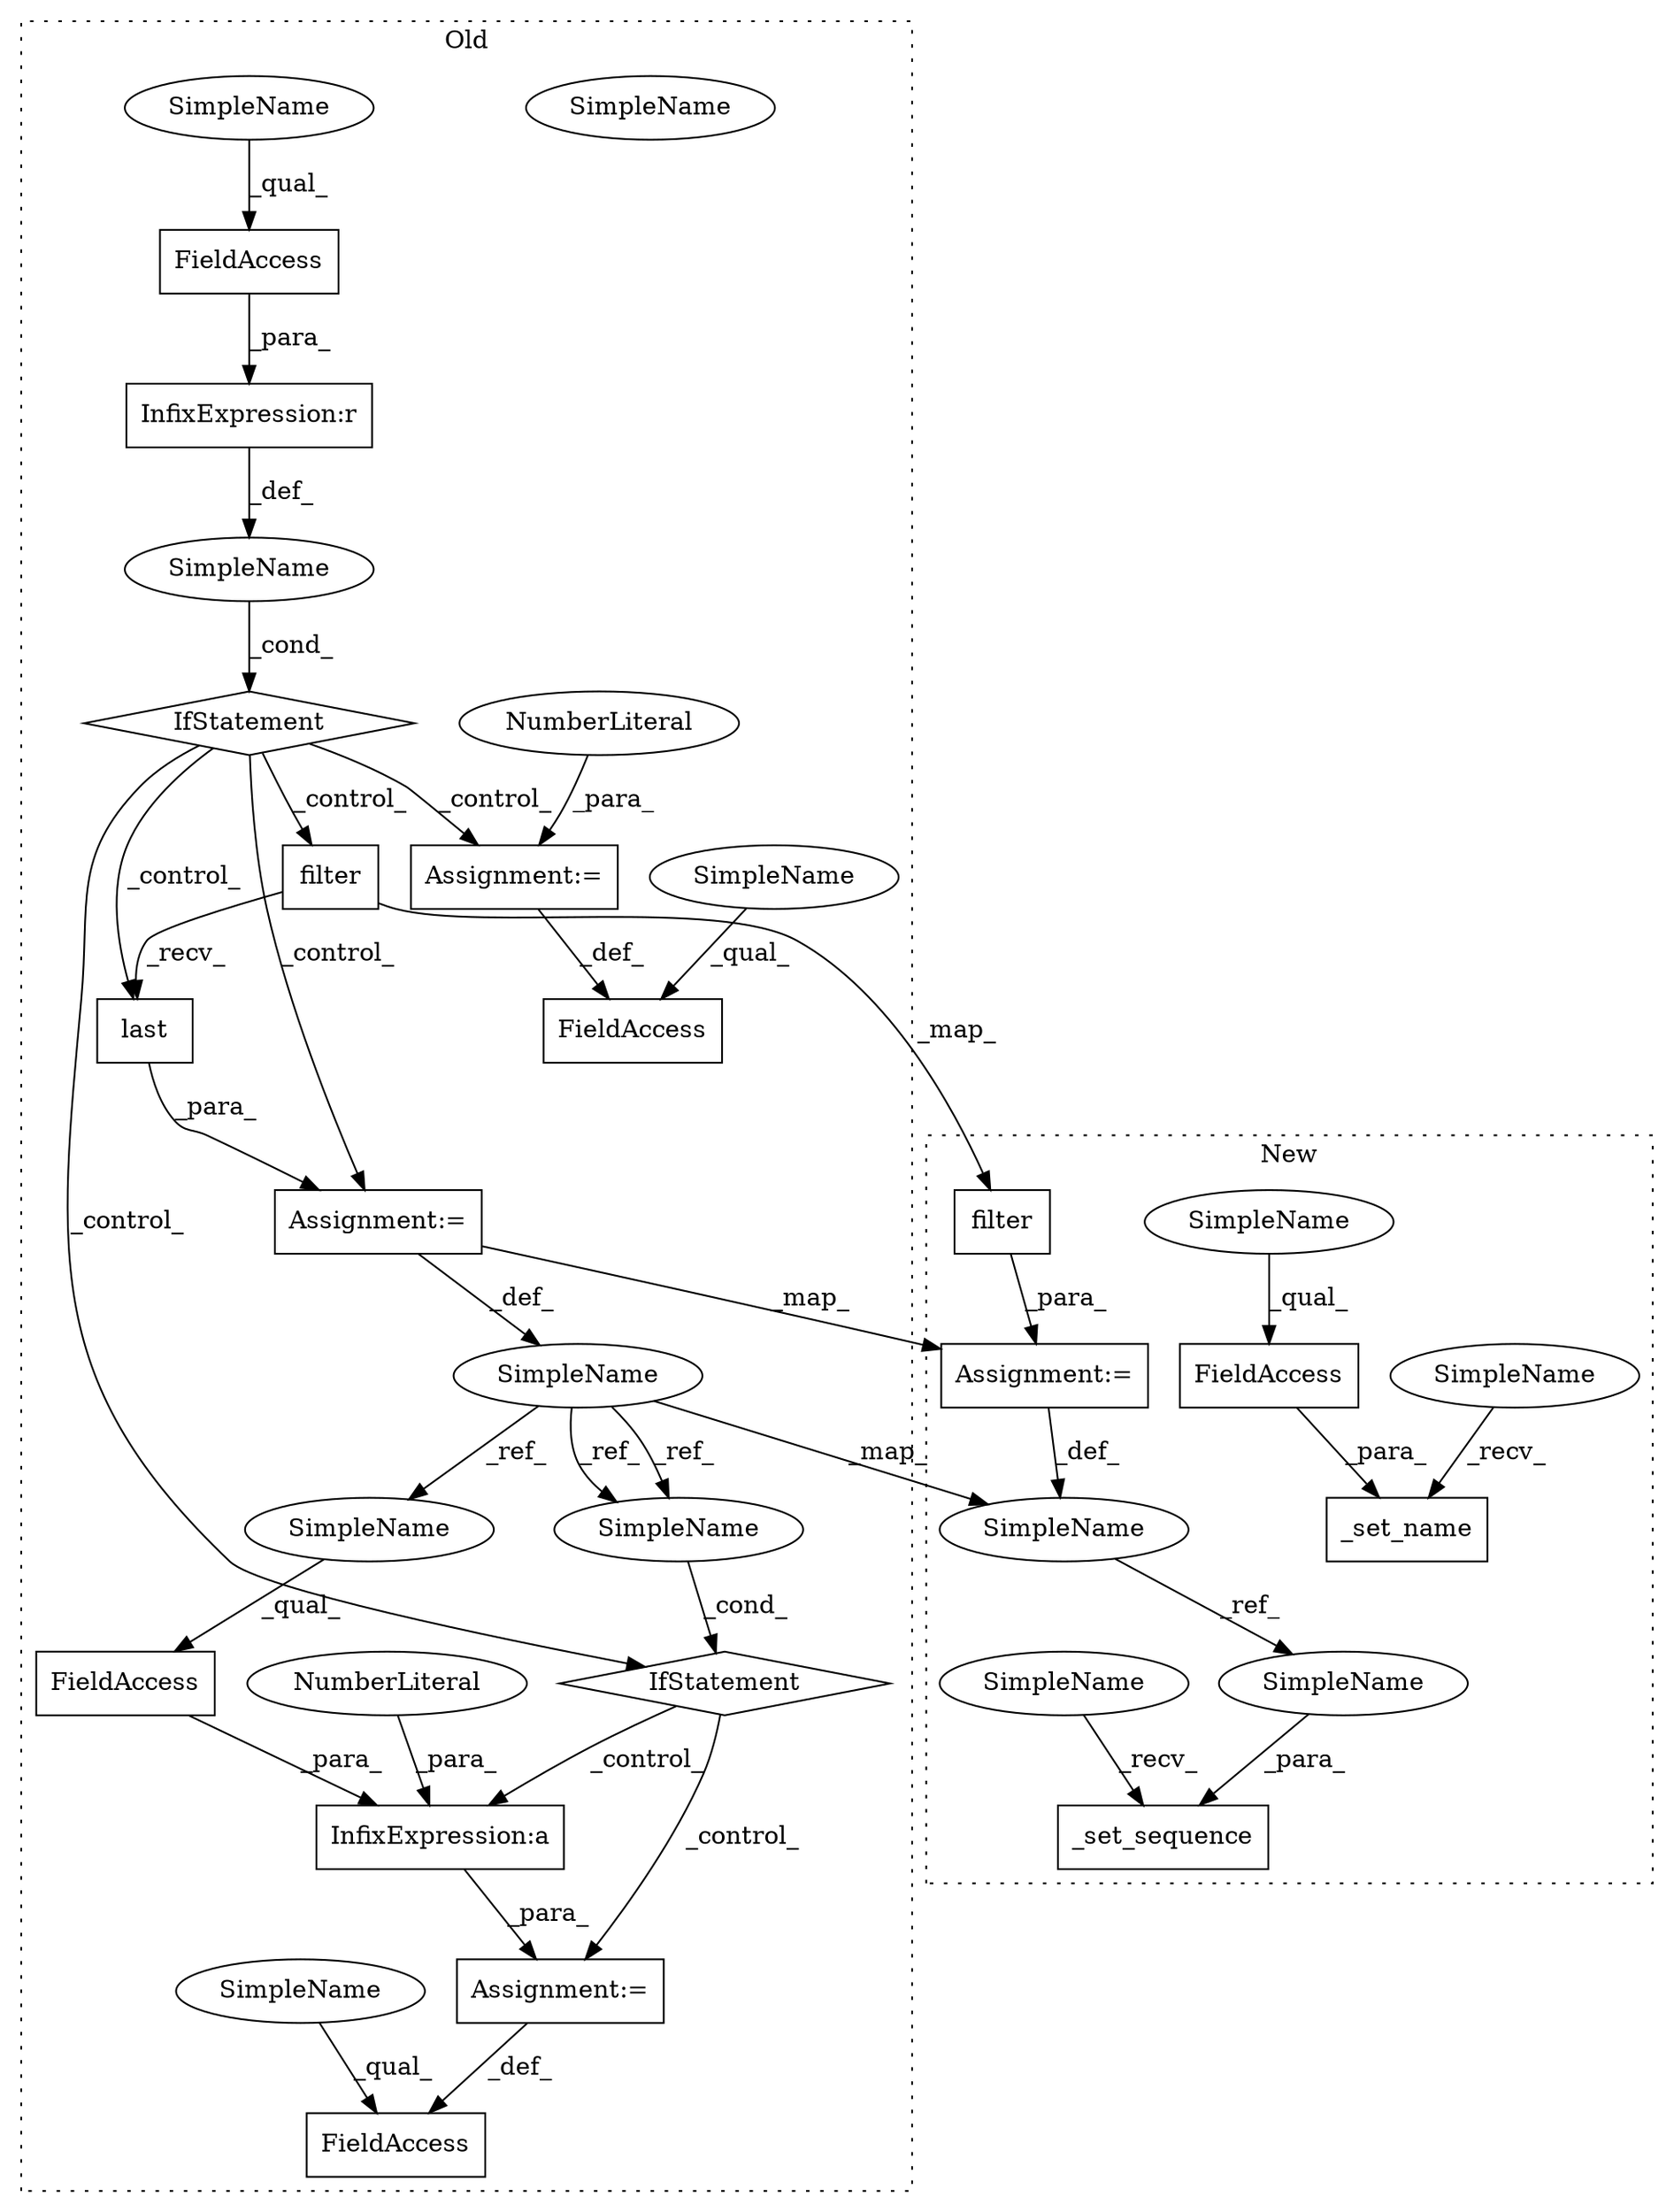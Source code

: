 digraph G {
subgraph cluster0 {
1 [label="IfStatement" a="25" s="1769,1777" l="4,2" shape="diamond"];
3 [label="SimpleName" a="42" s="1773" l="4" shape="ellipse"];
4 [label="Assignment:=" a="7" s="1802" l="1" shape="box"];
5 [label="FieldAccess" a="22" s="1789" l="13" shape="box"];
6 [label="FieldAccess" a="22" s="1746" l="13" shape="box"];
7 [label="Assignment:=" a="7" s="1759" l="1" shape="box"];
8 [label="InfixExpression:a" a="27" s="1817" l="3" shape="box"];
9 [label="NumberLiteral" a="34" s="1820" l="1" shape="ellipse"];
10 [label="NumberLiteral" a="34" s="1760" l="1" shape="ellipse"];
11 [label="InfixExpression:r" a="27" s="1676" l="4" shape="box"];
12 [label="last" a="32" s="1732" l="6" shape="box"];
13 [label="FieldAccess" a="22" s="1669" l="7" shape="box"];
14 [label="FieldAccess" a="22" s="1804" l="13" shape="box"];
15 [label="filter" a="32" s="1711,1730" l="7,1" shape="box"];
17 [label="SimpleName" a="42" s="1694" l="4" shape="ellipse"];
19 [label="IfStatement" a="25" s="1665,1684" l="4,2" shape="diamond"];
20 [label="SimpleName" a="42" s="" l="" shape="ellipse"];
21 [label="Assignment:=" a="7" s="1698" l="1" shape="box"];
25 [label="SimpleName" a="42" s="1746" l="4" shape="ellipse"];
26 [label="SimpleName" a="42" s="1669" l="4" shape="ellipse"];
27 [label="SimpleName" a="42" s="1789" l="4" shape="ellipse"];
32 [label="SimpleName" a="42" s="1804" l="4" shape="ellipse"];
33 [label="SimpleName" a="42" s="1773" l="4" shape="ellipse"];
label = "Old";
style="dotted";
}
subgraph cluster1 {
2 [label="_set_sequence" a="32" s="1760,1786" l="14,1" shape="box"];
16 [label="filter" a="32" s="1729,1748" l="7,1" shape="box"];
18 [label="SimpleName" a="42" s="1695" l="12" shape="ellipse"];
22 [label="Assignment:=" a="7" s="1707" l="1" shape="box"];
23 [label="_set_name" a="32" s="1798,1824" l="10,1" shape="box"];
24 [label="FieldAccess" a="22" s="1808" l="16" shape="box"];
28 [label="SimpleName" a="42" s="1755" l="4" shape="ellipse"];
29 [label="SimpleName" a="42" s="1793" l="4" shape="ellipse"];
30 [label="SimpleName" a="42" s="1808" l="4" shape="ellipse"];
31 [label="SimpleName" a="42" s="1774" l="12" shape="ellipse"];
label = "New";
style="dotted";
}
1 -> 8 [label="_control_"];
1 -> 4 [label="_control_"];
4 -> 5 [label="_def_"];
7 -> 6 [label="_def_"];
8 -> 4 [label="_para_"];
9 -> 8 [label="_para_"];
10 -> 7 [label="_para_"];
11 -> 20 [label="_def_"];
12 -> 21 [label="_para_"];
13 -> 11 [label="_para_"];
14 -> 8 [label="_para_"];
15 -> 16 [label="_map_"];
15 -> 12 [label="_recv_"];
16 -> 22 [label="_para_"];
17 -> 33 [label="_ref_"];
17 -> 32 [label="_ref_"];
17 -> 18 [label="_map_"];
17 -> 33 [label="_ref_"];
18 -> 31 [label="_ref_"];
19 -> 7 [label="_control_"];
19 -> 15 [label="_control_"];
19 -> 12 [label="_control_"];
19 -> 21 [label="_control_"];
19 -> 1 [label="_control_"];
20 -> 19 [label="_cond_"];
21 -> 22 [label="_map_"];
21 -> 17 [label="_def_"];
22 -> 18 [label="_def_"];
24 -> 23 [label="_para_"];
25 -> 6 [label="_qual_"];
26 -> 13 [label="_qual_"];
27 -> 5 [label="_qual_"];
28 -> 2 [label="_recv_"];
29 -> 23 [label="_recv_"];
30 -> 24 [label="_qual_"];
31 -> 2 [label="_para_"];
32 -> 14 [label="_qual_"];
33 -> 1 [label="_cond_"];
}